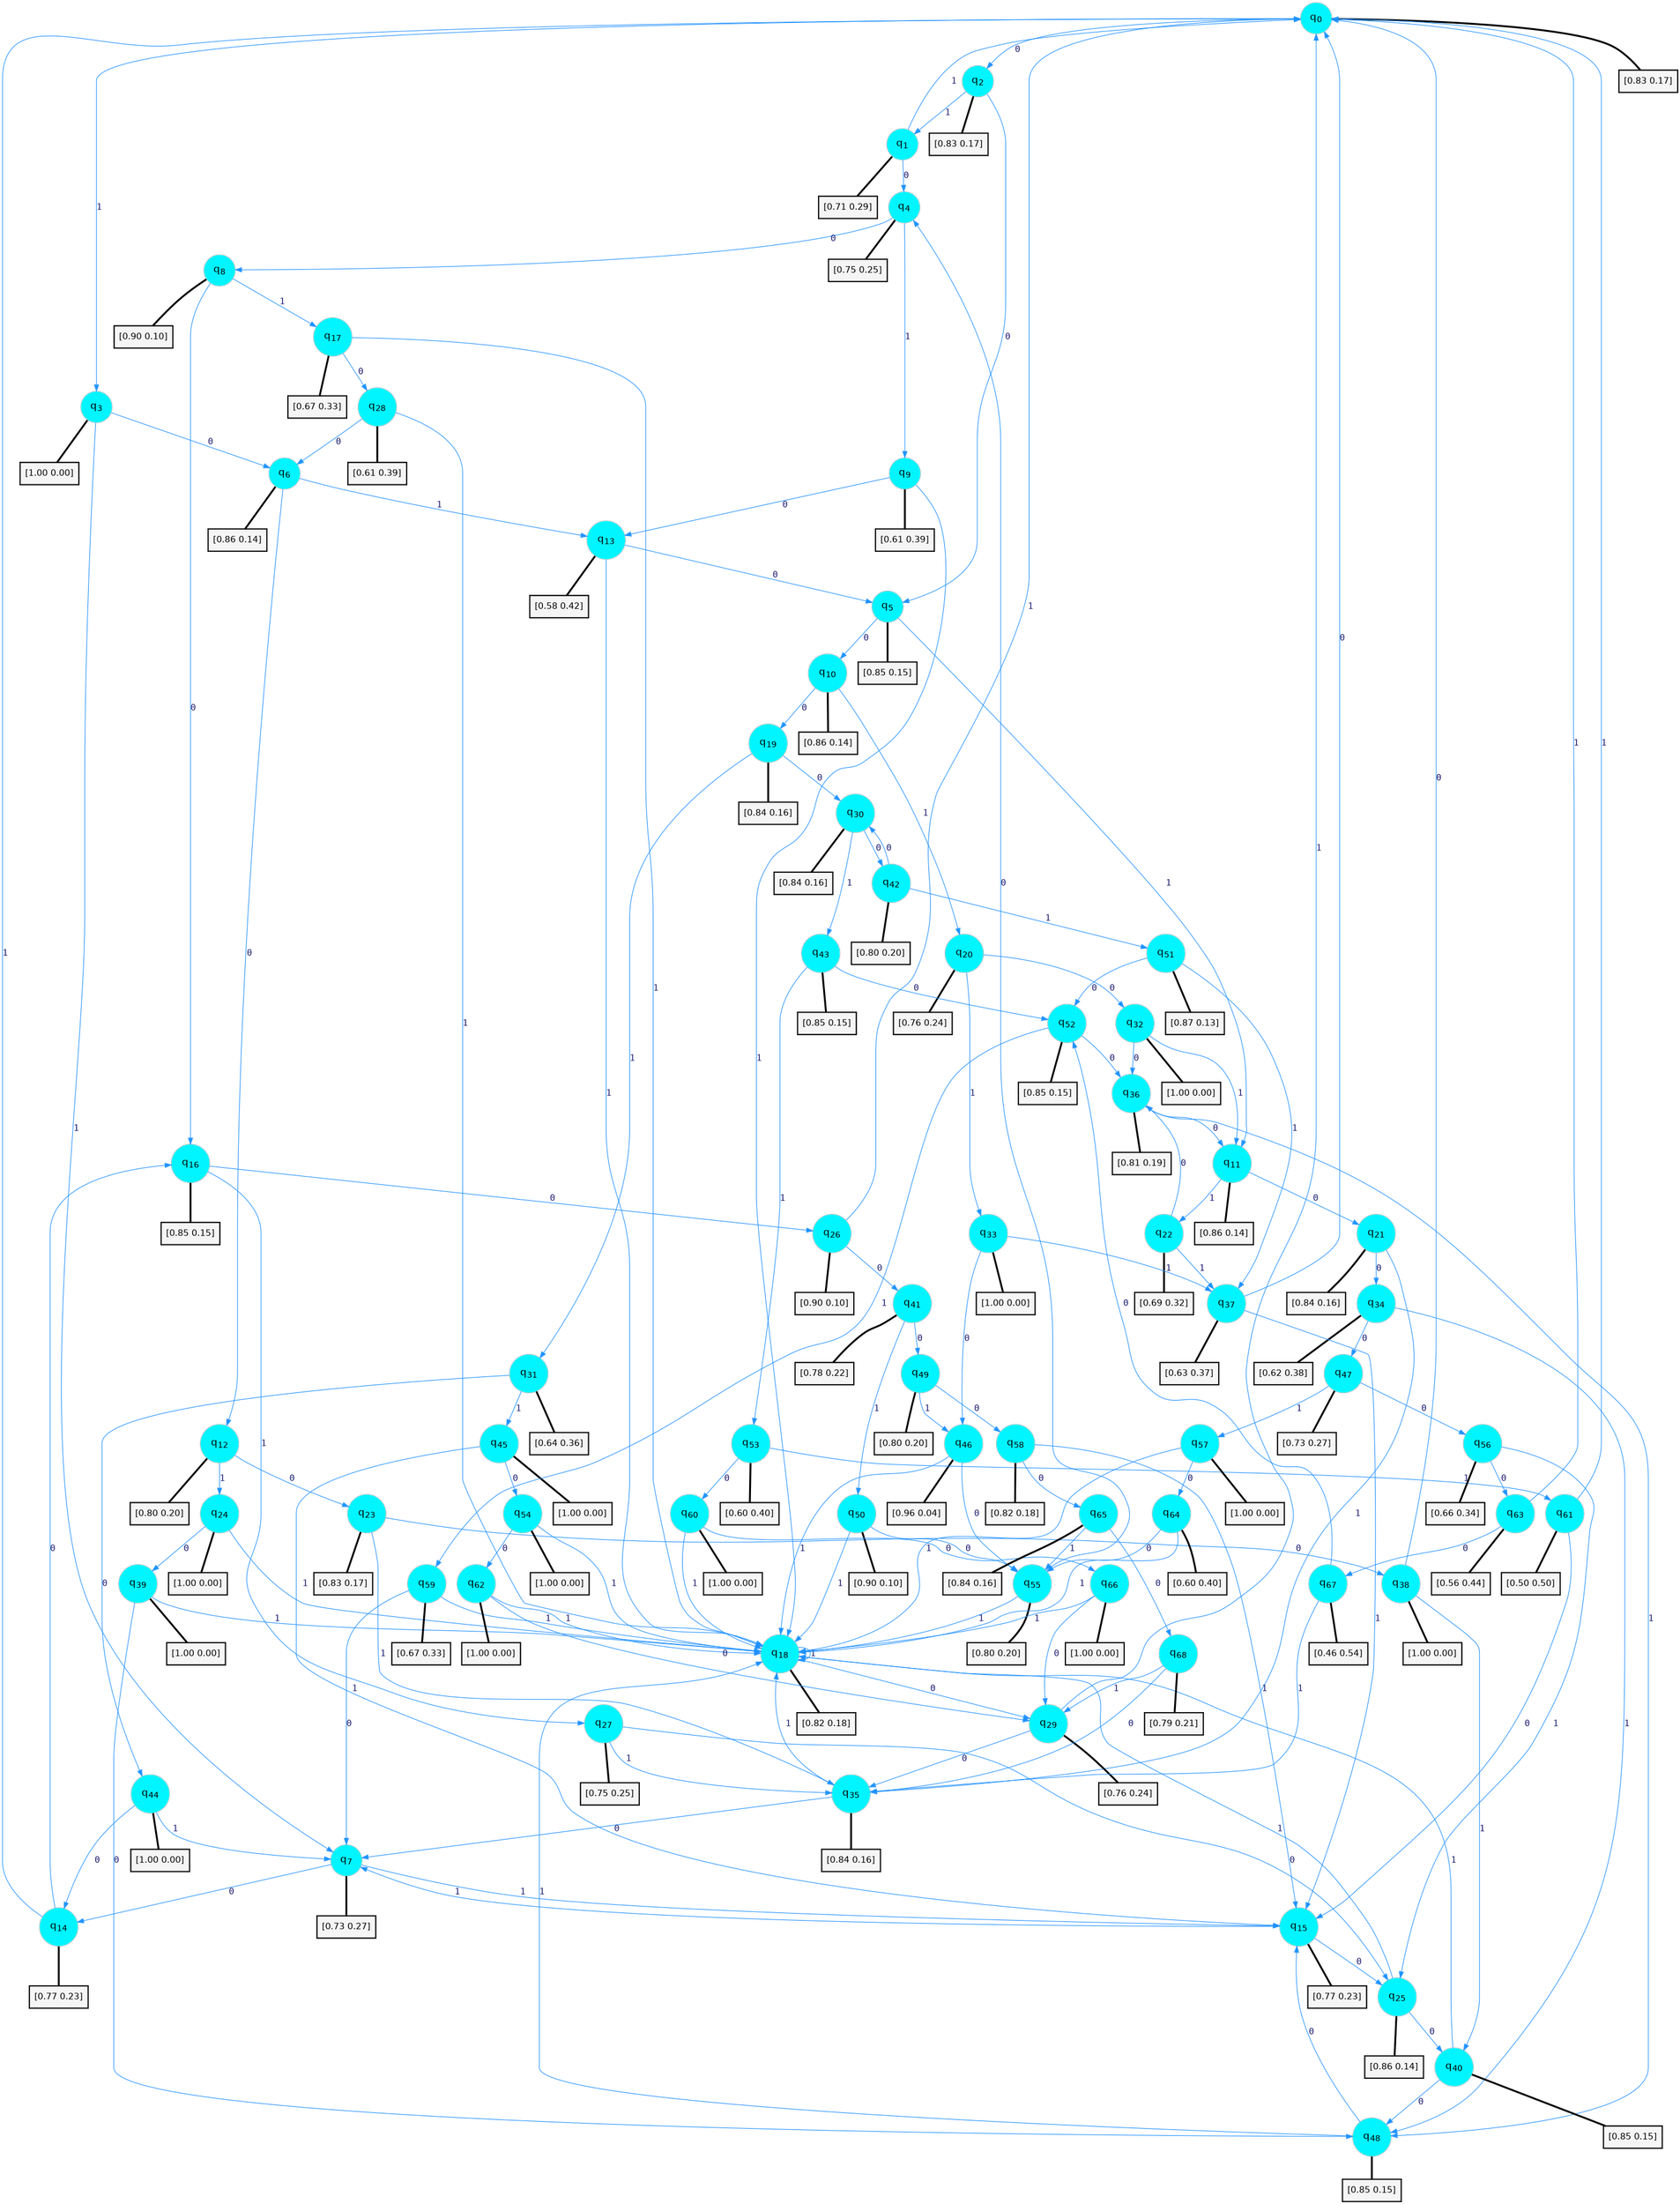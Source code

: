 digraph G {
graph [
bgcolor=transparent, dpi=300, rankdir=TD, size="40,25"];
node [
color=gray, fillcolor=turquoise1, fontcolor=black, fontname=Helvetica, fontsize=16, fontweight=bold, shape=circle, style=filled];
edge [
arrowsize=1, color=dodgerblue1, fontcolor=midnightblue, fontname=courier, fontweight=bold, penwidth=1, style=solid, weight=20];
0[label=<q<SUB>0</SUB>>];
1[label=<q<SUB>1</SUB>>];
2[label=<q<SUB>2</SUB>>];
3[label=<q<SUB>3</SUB>>];
4[label=<q<SUB>4</SUB>>];
5[label=<q<SUB>5</SUB>>];
6[label=<q<SUB>6</SUB>>];
7[label=<q<SUB>7</SUB>>];
8[label=<q<SUB>8</SUB>>];
9[label=<q<SUB>9</SUB>>];
10[label=<q<SUB>10</SUB>>];
11[label=<q<SUB>11</SUB>>];
12[label=<q<SUB>12</SUB>>];
13[label=<q<SUB>13</SUB>>];
14[label=<q<SUB>14</SUB>>];
15[label=<q<SUB>15</SUB>>];
16[label=<q<SUB>16</SUB>>];
17[label=<q<SUB>17</SUB>>];
18[label=<q<SUB>18</SUB>>];
19[label=<q<SUB>19</SUB>>];
20[label=<q<SUB>20</SUB>>];
21[label=<q<SUB>21</SUB>>];
22[label=<q<SUB>22</SUB>>];
23[label=<q<SUB>23</SUB>>];
24[label=<q<SUB>24</SUB>>];
25[label=<q<SUB>25</SUB>>];
26[label=<q<SUB>26</SUB>>];
27[label=<q<SUB>27</SUB>>];
28[label=<q<SUB>28</SUB>>];
29[label=<q<SUB>29</SUB>>];
30[label=<q<SUB>30</SUB>>];
31[label=<q<SUB>31</SUB>>];
32[label=<q<SUB>32</SUB>>];
33[label=<q<SUB>33</SUB>>];
34[label=<q<SUB>34</SUB>>];
35[label=<q<SUB>35</SUB>>];
36[label=<q<SUB>36</SUB>>];
37[label=<q<SUB>37</SUB>>];
38[label=<q<SUB>38</SUB>>];
39[label=<q<SUB>39</SUB>>];
40[label=<q<SUB>40</SUB>>];
41[label=<q<SUB>41</SUB>>];
42[label=<q<SUB>42</SUB>>];
43[label=<q<SUB>43</SUB>>];
44[label=<q<SUB>44</SUB>>];
45[label=<q<SUB>45</SUB>>];
46[label=<q<SUB>46</SUB>>];
47[label=<q<SUB>47</SUB>>];
48[label=<q<SUB>48</SUB>>];
49[label=<q<SUB>49</SUB>>];
50[label=<q<SUB>50</SUB>>];
51[label=<q<SUB>51</SUB>>];
52[label=<q<SUB>52</SUB>>];
53[label=<q<SUB>53</SUB>>];
54[label=<q<SUB>54</SUB>>];
55[label=<q<SUB>55</SUB>>];
56[label=<q<SUB>56</SUB>>];
57[label=<q<SUB>57</SUB>>];
58[label=<q<SUB>58</SUB>>];
59[label=<q<SUB>59</SUB>>];
60[label=<q<SUB>60</SUB>>];
61[label=<q<SUB>61</SUB>>];
62[label=<q<SUB>62</SUB>>];
63[label=<q<SUB>63</SUB>>];
64[label=<q<SUB>64</SUB>>];
65[label=<q<SUB>65</SUB>>];
66[label=<q<SUB>66</SUB>>];
67[label=<q<SUB>67</SUB>>];
68[label=<q<SUB>68</SUB>>];
69[label="[0.83 0.17]", shape=box,fontcolor=black, fontname=Helvetica, fontsize=14, penwidth=2, fillcolor=whitesmoke,color=black];
70[label="[0.71 0.29]", shape=box,fontcolor=black, fontname=Helvetica, fontsize=14, penwidth=2, fillcolor=whitesmoke,color=black];
71[label="[0.83 0.17]", shape=box,fontcolor=black, fontname=Helvetica, fontsize=14, penwidth=2, fillcolor=whitesmoke,color=black];
72[label="[1.00 0.00]", shape=box,fontcolor=black, fontname=Helvetica, fontsize=14, penwidth=2, fillcolor=whitesmoke,color=black];
73[label="[0.75 0.25]", shape=box,fontcolor=black, fontname=Helvetica, fontsize=14, penwidth=2, fillcolor=whitesmoke,color=black];
74[label="[0.85 0.15]", shape=box,fontcolor=black, fontname=Helvetica, fontsize=14, penwidth=2, fillcolor=whitesmoke,color=black];
75[label="[0.86 0.14]", shape=box,fontcolor=black, fontname=Helvetica, fontsize=14, penwidth=2, fillcolor=whitesmoke,color=black];
76[label="[0.73 0.27]", shape=box,fontcolor=black, fontname=Helvetica, fontsize=14, penwidth=2, fillcolor=whitesmoke,color=black];
77[label="[0.90 0.10]", shape=box,fontcolor=black, fontname=Helvetica, fontsize=14, penwidth=2, fillcolor=whitesmoke,color=black];
78[label="[0.61 0.39]", shape=box,fontcolor=black, fontname=Helvetica, fontsize=14, penwidth=2, fillcolor=whitesmoke,color=black];
79[label="[0.86 0.14]", shape=box,fontcolor=black, fontname=Helvetica, fontsize=14, penwidth=2, fillcolor=whitesmoke,color=black];
80[label="[0.86 0.14]", shape=box,fontcolor=black, fontname=Helvetica, fontsize=14, penwidth=2, fillcolor=whitesmoke,color=black];
81[label="[0.80 0.20]", shape=box,fontcolor=black, fontname=Helvetica, fontsize=14, penwidth=2, fillcolor=whitesmoke,color=black];
82[label="[0.58 0.42]", shape=box,fontcolor=black, fontname=Helvetica, fontsize=14, penwidth=2, fillcolor=whitesmoke,color=black];
83[label="[0.77 0.23]", shape=box,fontcolor=black, fontname=Helvetica, fontsize=14, penwidth=2, fillcolor=whitesmoke,color=black];
84[label="[0.77 0.23]", shape=box,fontcolor=black, fontname=Helvetica, fontsize=14, penwidth=2, fillcolor=whitesmoke,color=black];
85[label="[0.85 0.15]", shape=box,fontcolor=black, fontname=Helvetica, fontsize=14, penwidth=2, fillcolor=whitesmoke,color=black];
86[label="[0.67 0.33]", shape=box,fontcolor=black, fontname=Helvetica, fontsize=14, penwidth=2, fillcolor=whitesmoke,color=black];
87[label="[0.82 0.18]", shape=box,fontcolor=black, fontname=Helvetica, fontsize=14, penwidth=2, fillcolor=whitesmoke,color=black];
88[label="[0.84 0.16]", shape=box,fontcolor=black, fontname=Helvetica, fontsize=14, penwidth=2, fillcolor=whitesmoke,color=black];
89[label="[0.76 0.24]", shape=box,fontcolor=black, fontname=Helvetica, fontsize=14, penwidth=2, fillcolor=whitesmoke,color=black];
90[label="[0.84 0.16]", shape=box,fontcolor=black, fontname=Helvetica, fontsize=14, penwidth=2, fillcolor=whitesmoke,color=black];
91[label="[0.69 0.32]", shape=box,fontcolor=black, fontname=Helvetica, fontsize=14, penwidth=2, fillcolor=whitesmoke,color=black];
92[label="[0.83 0.17]", shape=box,fontcolor=black, fontname=Helvetica, fontsize=14, penwidth=2, fillcolor=whitesmoke,color=black];
93[label="[1.00 0.00]", shape=box,fontcolor=black, fontname=Helvetica, fontsize=14, penwidth=2, fillcolor=whitesmoke,color=black];
94[label="[0.86 0.14]", shape=box,fontcolor=black, fontname=Helvetica, fontsize=14, penwidth=2, fillcolor=whitesmoke,color=black];
95[label="[0.90 0.10]", shape=box,fontcolor=black, fontname=Helvetica, fontsize=14, penwidth=2, fillcolor=whitesmoke,color=black];
96[label="[0.75 0.25]", shape=box,fontcolor=black, fontname=Helvetica, fontsize=14, penwidth=2, fillcolor=whitesmoke,color=black];
97[label="[0.61 0.39]", shape=box,fontcolor=black, fontname=Helvetica, fontsize=14, penwidth=2, fillcolor=whitesmoke,color=black];
98[label="[0.76 0.24]", shape=box,fontcolor=black, fontname=Helvetica, fontsize=14, penwidth=2, fillcolor=whitesmoke,color=black];
99[label="[0.84 0.16]", shape=box,fontcolor=black, fontname=Helvetica, fontsize=14, penwidth=2, fillcolor=whitesmoke,color=black];
100[label="[0.64 0.36]", shape=box,fontcolor=black, fontname=Helvetica, fontsize=14, penwidth=2, fillcolor=whitesmoke,color=black];
101[label="[1.00 0.00]", shape=box,fontcolor=black, fontname=Helvetica, fontsize=14, penwidth=2, fillcolor=whitesmoke,color=black];
102[label="[1.00 0.00]", shape=box,fontcolor=black, fontname=Helvetica, fontsize=14, penwidth=2, fillcolor=whitesmoke,color=black];
103[label="[0.62 0.38]", shape=box,fontcolor=black, fontname=Helvetica, fontsize=14, penwidth=2, fillcolor=whitesmoke,color=black];
104[label="[0.84 0.16]", shape=box,fontcolor=black, fontname=Helvetica, fontsize=14, penwidth=2, fillcolor=whitesmoke,color=black];
105[label="[0.81 0.19]", shape=box,fontcolor=black, fontname=Helvetica, fontsize=14, penwidth=2, fillcolor=whitesmoke,color=black];
106[label="[0.63 0.37]", shape=box,fontcolor=black, fontname=Helvetica, fontsize=14, penwidth=2, fillcolor=whitesmoke,color=black];
107[label="[1.00 0.00]", shape=box,fontcolor=black, fontname=Helvetica, fontsize=14, penwidth=2, fillcolor=whitesmoke,color=black];
108[label="[1.00 0.00]", shape=box,fontcolor=black, fontname=Helvetica, fontsize=14, penwidth=2, fillcolor=whitesmoke,color=black];
109[label="[0.85 0.15]", shape=box,fontcolor=black, fontname=Helvetica, fontsize=14, penwidth=2, fillcolor=whitesmoke,color=black];
110[label="[0.78 0.22]", shape=box,fontcolor=black, fontname=Helvetica, fontsize=14, penwidth=2, fillcolor=whitesmoke,color=black];
111[label="[0.80 0.20]", shape=box,fontcolor=black, fontname=Helvetica, fontsize=14, penwidth=2, fillcolor=whitesmoke,color=black];
112[label="[0.85 0.15]", shape=box,fontcolor=black, fontname=Helvetica, fontsize=14, penwidth=2, fillcolor=whitesmoke,color=black];
113[label="[1.00 0.00]", shape=box,fontcolor=black, fontname=Helvetica, fontsize=14, penwidth=2, fillcolor=whitesmoke,color=black];
114[label="[1.00 0.00]", shape=box,fontcolor=black, fontname=Helvetica, fontsize=14, penwidth=2, fillcolor=whitesmoke,color=black];
115[label="[0.96 0.04]", shape=box,fontcolor=black, fontname=Helvetica, fontsize=14, penwidth=2, fillcolor=whitesmoke,color=black];
116[label="[0.73 0.27]", shape=box,fontcolor=black, fontname=Helvetica, fontsize=14, penwidth=2, fillcolor=whitesmoke,color=black];
117[label="[0.85 0.15]", shape=box,fontcolor=black, fontname=Helvetica, fontsize=14, penwidth=2, fillcolor=whitesmoke,color=black];
118[label="[0.80 0.20]", shape=box,fontcolor=black, fontname=Helvetica, fontsize=14, penwidth=2, fillcolor=whitesmoke,color=black];
119[label="[0.90 0.10]", shape=box,fontcolor=black, fontname=Helvetica, fontsize=14, penwidth=2, fillcolor=whitesmoke,color=black];
120[label="[0.87 0.13]", shape=box,fontcolor=black, fontname=Helvetica, fontsize=14, penwidth=2, fillcolor=whitesmoke,color=black];
121[label="[0.85 0.15]", shape=box,fontcolor=black, fontname=Helvetica, fontsize=14, penwidth=2, fillcolor=whitesmoke,color=black];
122[label="[0.60 0.40]", shape=box,fontcolor=black, fontname=Helvetica, fontsize=14, penwidth=2, fillcolor=whitesmoke,color=black];
123[label="[1.00 0.00]", shape=box,fontcolor=black, fontname=Helvetica, fontsize=14, penwidth=2, fillcolor=whitesmoke,color=black];
124[label="[0.80 0.20]", shape=box,fontcolor=black, fontname=Helvetica, fontsize=14, penwidth=2, fillcolor=whitesmoke,color=black];
125[label="[0.66 0.34]", shape=box,fontcolor=black, fontname=Helvetica, fontsize=14, penwidth=2, fillcolor=whitesmoke,color=black];
126[label="[1.00 0.00]", shape=box,fontcolor=black, fontname=Helvetica, fontsize=14, penwidth=2, fillcolor=whitesmoke,color=black];
127[label="[0.82 0.18]", shape=box,fontcolor=black, fontname=Helvetica, fontsize=14, penwidth=2, fillcolor=whitesmoke,color=black];
128[label="[0.67 0.33]", shape=box,fontcolor=black, fontname=Helvetica, fontsize=14, penwidth=2, fillcolor=whitesmoke,color=black];
129[label="[1.00 0.00]", shape=box,fontcolor=black, fontname=Helvetica, fontsize=14, penwidth=2, fillcolor=whitesmoke,color=black];
130[label="[0.50 0.50]", shape=box,fontcolor=black, fontname=Helvetica, fontsize=14, penwidth=2, fillcolor=whitesmoke,color=black];
131[label="[1.00 0.00]", shape=box,fontcolor=black, fontname=Helvetica, fontsize=14, penwidth=2, fillcolor=whitesmoke,color=black];
132[label="[0.56 0.44]", shape=box,fontcolor=black, fontname=Helvetica, fontsize=14, penwidth=2, fillcolor=whitesmoke,color=black];
133[label="[0.60 0.40]", shape=box,fontcolor=black, fontname=Helvetica, fontsize=14, penwidth=2, fillcolor=whitesmoke,color=black];
134[label="[0.84 0.16]", shape=box,fontcolor=black, fontname=Helvetica, fontsize=14, penwidth=2, fillcolor=whitesmoke,color=black];
135[label="[1.00 0.00]", shape=box,fontcolor=black, fontname=Helvetica, fontsize=14, penwidth=2, fillcolor=whitesmoke,color=black];
136[label="[0.46 0.54]", shape=box,fontcolor=black, fontname=Helvetica, fontsize=14, penwidth=2, fillcolor=whitesmoke,color=black];
137[label="[0.79 0.21]", shape=box,fontcolor=black, fontname=Helvetica, fontsize=14, penwidth=2, fillcolor=whitesmoke,color=black];
0->2 [label=0];
0->3 [label=1];
0->69 [arrowhead=none, penwidth=3,color=black];
1->4 [label=0];
1->0 [label=1];
1->70 [arrowhead=none, penwidth=3,color=black];
2->5 [label=0];
2->1 [label=1];
2->71 [arrowhead=none, penwidth=3,color=black];
3->6 [label=0];
3->7 [label=1];
3->72 [arrowhead=none, penwidth=3,color=black];
4->8 [label=0];
4->9 [label=1];
4->73 [arrowhead=none, penwidth=3,color=black];
5->10 [label=0];
5->11 [label=1];
5->74 [arrowhead=none, penwidth=3,color=black];
6->12 [label=0];
6->13 [label=1];
6->75 [arrowhead=none, penwidth=3,color=black];
7->14 [label=0];
7->15 [label=1];
7->76 [arrowhead=none, penwidth=3,color=black];
8->16 [label=0];
8->17 [label=1];
8->77 [arrowhead=none, penwidth=3,color=black];
9->13 [label=0];
9->18 [label=1];
9->78 [arrowhead=none, penwidth=3,color=black];
10->19 [label=0];
10->20 [label=1];
10->79 [arrowhead=none, penwidth=3,color=black];
11->21 [label=0];
11->22 [label=1];
11->80 [arrowhead=none, penwidth=3,color=black];
12->23 [label=0];
12->24 [label=1];
12->81 [arrowhead=none, penwidth=3,color=black];
13->5 [label=0];
13->18 [label=1];
13->82 [arrowhead=none, penwidth=3,color=black];
14->16 [label=0];
14->0 [label=1];
14->83 [arrowhead=none, penwidth=3,color=black];
15->25 [label=0];
15->7 [label=1];
15->84 [arrowhead=none, penwidth=3,color=black];
16->26 [label=0];
16->27 [label=1];
16->85 [arrowhead=none, penwidth=3,color=black];
17->28 [label=0];
17->18 [label=1];
17->86 [arrowhead=none, penwidth=3,color=black];
18->29 [label=0];
18->18 [label=1];
18->87 [arrowhead=none, penwidth=3,color=black];
19->30 [label=0];
19->31 [label=1];
19->88 [arrowhead=none, penwidth=3,color=black];
20->32 [label=0];
20->33 [label=1];
20->89 [arrowhead=none, penwidth=3,color=black];
21->34 [label=0];
21->35 [label=1];
21->90 [arrowhead=none, penwidth=3,color=black];
22->36 [label=0];
22->37 [label=1];
22->91 [arrowhead=none, penwidth=3,color=black];
23->38 [label=0];
23->35 [label=1];
23->92 [arrowhead=none, penwidth=3,color=black];
24->39 [label=0];
24->18 [label=1];
24->93 [arrowhead=none, penwidth=3,color=black];
25->40 [label=0];
25->18 [label=1];
25->94 [arrowhead=none, penwidth=3,color=black];
26->41 [label=0];
26->0 [label=1];
26->95 [arrowhead=none, penwidth=3,color=black];
27->25 [label=0];
27->35 [label=1];
27->96 [arrowhead=none, penwidth=3,color=black];
28->6 [label=0];
28->18 [label=1];
28->97 [arrowhead=none, penwidth=3,color=black];
29->35 [label=0];
29->0 [label=1];
29->98 [arrowhead=none, penwidth=3,color=black];
30->42 [label=0];
30->43 [label=1];
30->99 [arrowhead=none, penwidth=3,color=black];
31->44 [label=0];
31->45 [label=1];
31->100 [arrowhead=none, penwidth=3,color=black];
32->36 [label=0];
32->11 [label=1];
32->101 [arrowhead=none, penwidth=3,color=black];
33->46 [label=0];
33->37 [label=1];
33->102 [arrowhead=none, penwidth=3,color=black];
34->47 [label=0];
34->48 [label=1];
34->103 [arrowhead=none, penwidth=3,color=black];
35->7 [label=0];
35->18 [label=1];
35->104 [arrowhead=none, penwidth=3,color=black];
36->11 [label=0];
36->48 [label=1];
36->105 [arrowhead=none, penwidth=3,color=black];
37->0 [label=0];
37->15 [label=1];
37->106 [arrowhead=none, penwidth=3,color=black];
38->0 [label=0];
38->40 [label=1];
38->107 [arrowhead=none, penwidth=3,color=black];
39->48 [label=0];
39->18 [label=1];
39->108 [arrowhead=none, penwidth=3,color=black];
40->48 [label=0];
40->18 [label=1];
40->109 [arrowhead=none, penwidth=3,color=black];
41->49 [label=0];
41->50 [label=1];
41->110 [arrowhead=none, penwidth=3,color=black];
42->30 [label=0];
42->51 [label=1];
42->111 [arrowhead=none, penwidth=3,color=black];
43->52 [label=0];
43->53 [label=1];
43->112 [arrowhead=none, penwidth=3,color=black];
44->14 [label=0];
44->7 [label=1];
44->113 [arrowhead=none, penwidth=3,color=black];
45->54 [label=0];
45->15 [label=1];
45->114 [arrowhead=none, penwidth=3,color=black];
46->55 [label=0];
46->18 [label=1];
46->115 [arrowhead=none, penwidth=3,color=black];
47->56 [label=0];
47->57 [label=1];
47->116 [arrowhead=none, penwidth=3,color=black];
48->15 [label=0];
48->18 [label=1];
48->117 [arrowhead=none, penwidth=3,color=black];
49->58 [label=0];
49->46 [label=1];
49->118 [arrowhead=none, penwidth=3,color=black];
50->55 [label=0];
50->18 [label=1];
50->119 [arrowhead=none, penwidth=3,color=black];
51->52 [label=0];
51->37 [label=1];
51->120 [arrowhead=none, penwidth=3,color=black];
52->36 [label=0];
52->59 [label=1];
52->121 [arrowhead=none, penwidth=3,color=black];
53->60 [label=0];
53->61 [label=1];
53->122 [arrowhead=none, penwidth=3,color=black];
54->62 [label=0];
54->18 [label=1];
54->123 [arrowhead=none, penwidth=3,color=black];
55->4 [label=0];
55->18 [label=1];
55->124 [arrowhead=none, penwidth=3,color=black];
56->63 [label=0];
56->25 [label=1];
56->125 [arrowhead=none, penwidth=3,color=black];
57->64 [label=0];
57->18 [label=1];
57->126 [arrowhead=none, penwidth=3,color=black];
58->65 [label=0];
58->15 [label=1];
58->127 [arrowhead=none, penwidth=3,color=black];
59->7 [label=0];
59->18 [label=1];
59->128 [arrowhead=none, penwidth=3,color=black];
60->66 [label=0];
60->18 [label=1];
60->129 [arrowhead=none, penwidth=3,color=black];
61->15 [label=0];
61->0 [label=1];
61->130 [arrowhead=none, penwidth=3,color=black];
62->29 [label=0];
62->18 [label=1];
62->131 [arrowhead=none, penwidth=3,color=black];
63->67 [label=0];
63->0 [label=1];
63->132 [arrowhead=none, penwidth=3,color=black];
64->55 [label=0];
64->18 [label=1];
64->133 [arrowhead=none, penwidth=3,color=black];
65->68 [label=0];
65->55 [label=1];
65->134 [arrowhead=none, penwidth=3,color=black];
66->29 [label=0];
66->18 [label=1];
66->135 [arrowhead=none, penwidth=3,color=black];
67->52 [label=0];
67->35 [label=1];
67->136 [arrowhead=none, penwidth=3,color=black];
68->35 [label=0];
68->29 [label=1];
68->137 [arrowhead=none, penwidth=3,color=black];
}
